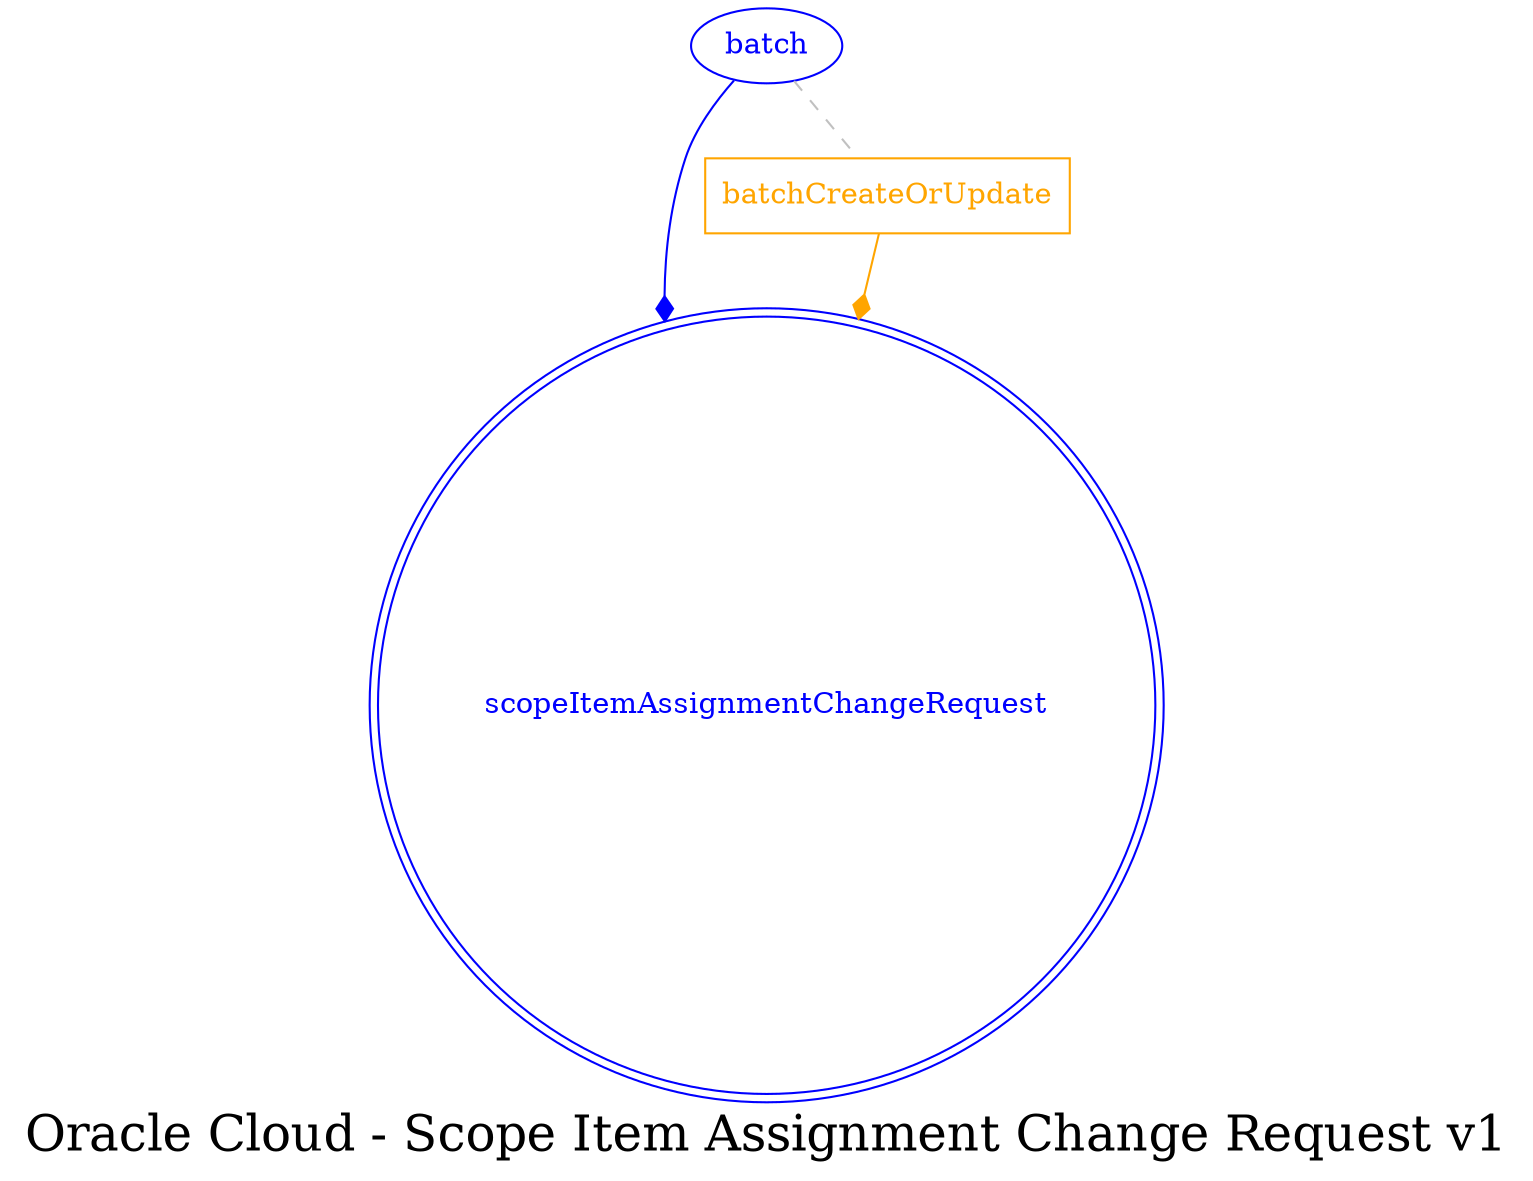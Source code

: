 digraph LexiconGraph {
graph[label="Oracle Cloud - Scope Item Assignment Change Request v1", fontsize=24]
splines=true
"scopeItemAssignmentChangeRequest" [color=blue, fontcolor=blue, shape=doublecircle]
"batch" -> "scopeItemAssignmentChangeRequest" [color=blue, fontcolor=blue, arrowhead=diamond, arrowtail=none]
"batch" [color=blue, fontcolor=blue, shape=ellipse]
"batchCreateOrUpdate" [color=orange, fontcolor=orange, shape=box]
"batchCreateOrUpdate" -> "scopeItemAssignmentChangeRequest" [color=orange, fontcolor=orange, arrowhead=diamond, arrowtail=none]
"batch" -> "batchCreateOrUpdate" [color=grey, fontcolor=grey, arrowhead=none, arrowtail=none, style=dashed]
}
